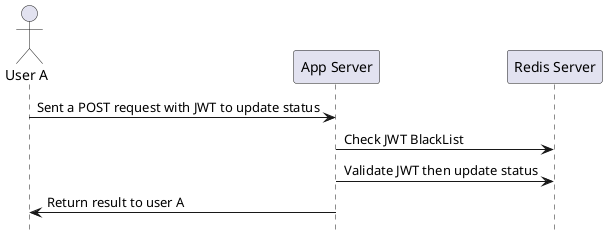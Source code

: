 @startuml
hide footbox

actor "User A"

"User A" -> "App Server": Sent a POST request with JWT to update status
"App Server" -> "Redis Server": Check JWT BlackList
"App Server" -> "Redis Server": Validate JWT then update status
"App Server" -> "User A": Return result to user A

@enduml